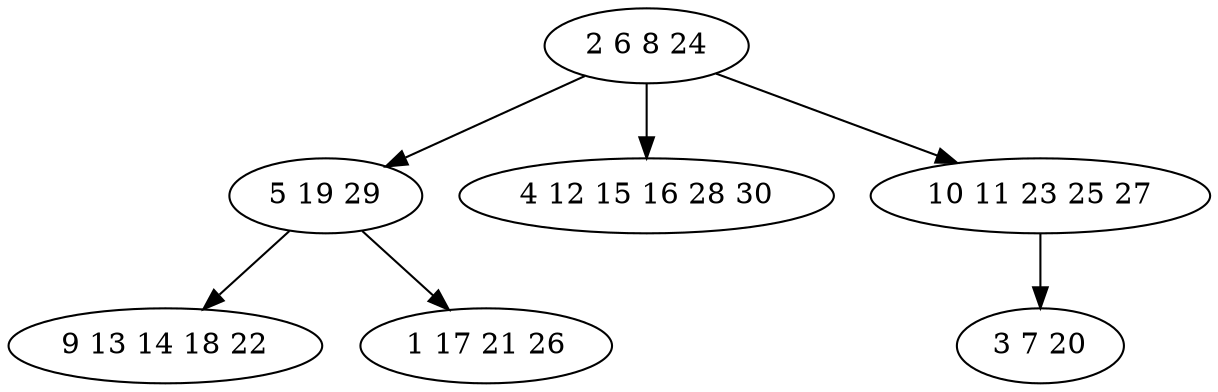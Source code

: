 digraph true_tree {
	"0" -> "1"
	"1" -> "2"
	"1" -> "3"
	"0" -> "4"
	"0" -> "5"
	"5" -> "6"
	"0" [label="2 6 8 24"];
	"1" [label="5 19 29"];
	"2" [label="9 13 14 18 22"];
	"3" [label="1 17 21 26"];
	"4" [label="4 12 15 16 28 30"];
	"5" [label="10 11 23 25 27"];
	"6" [label="3 7 20"];
}
